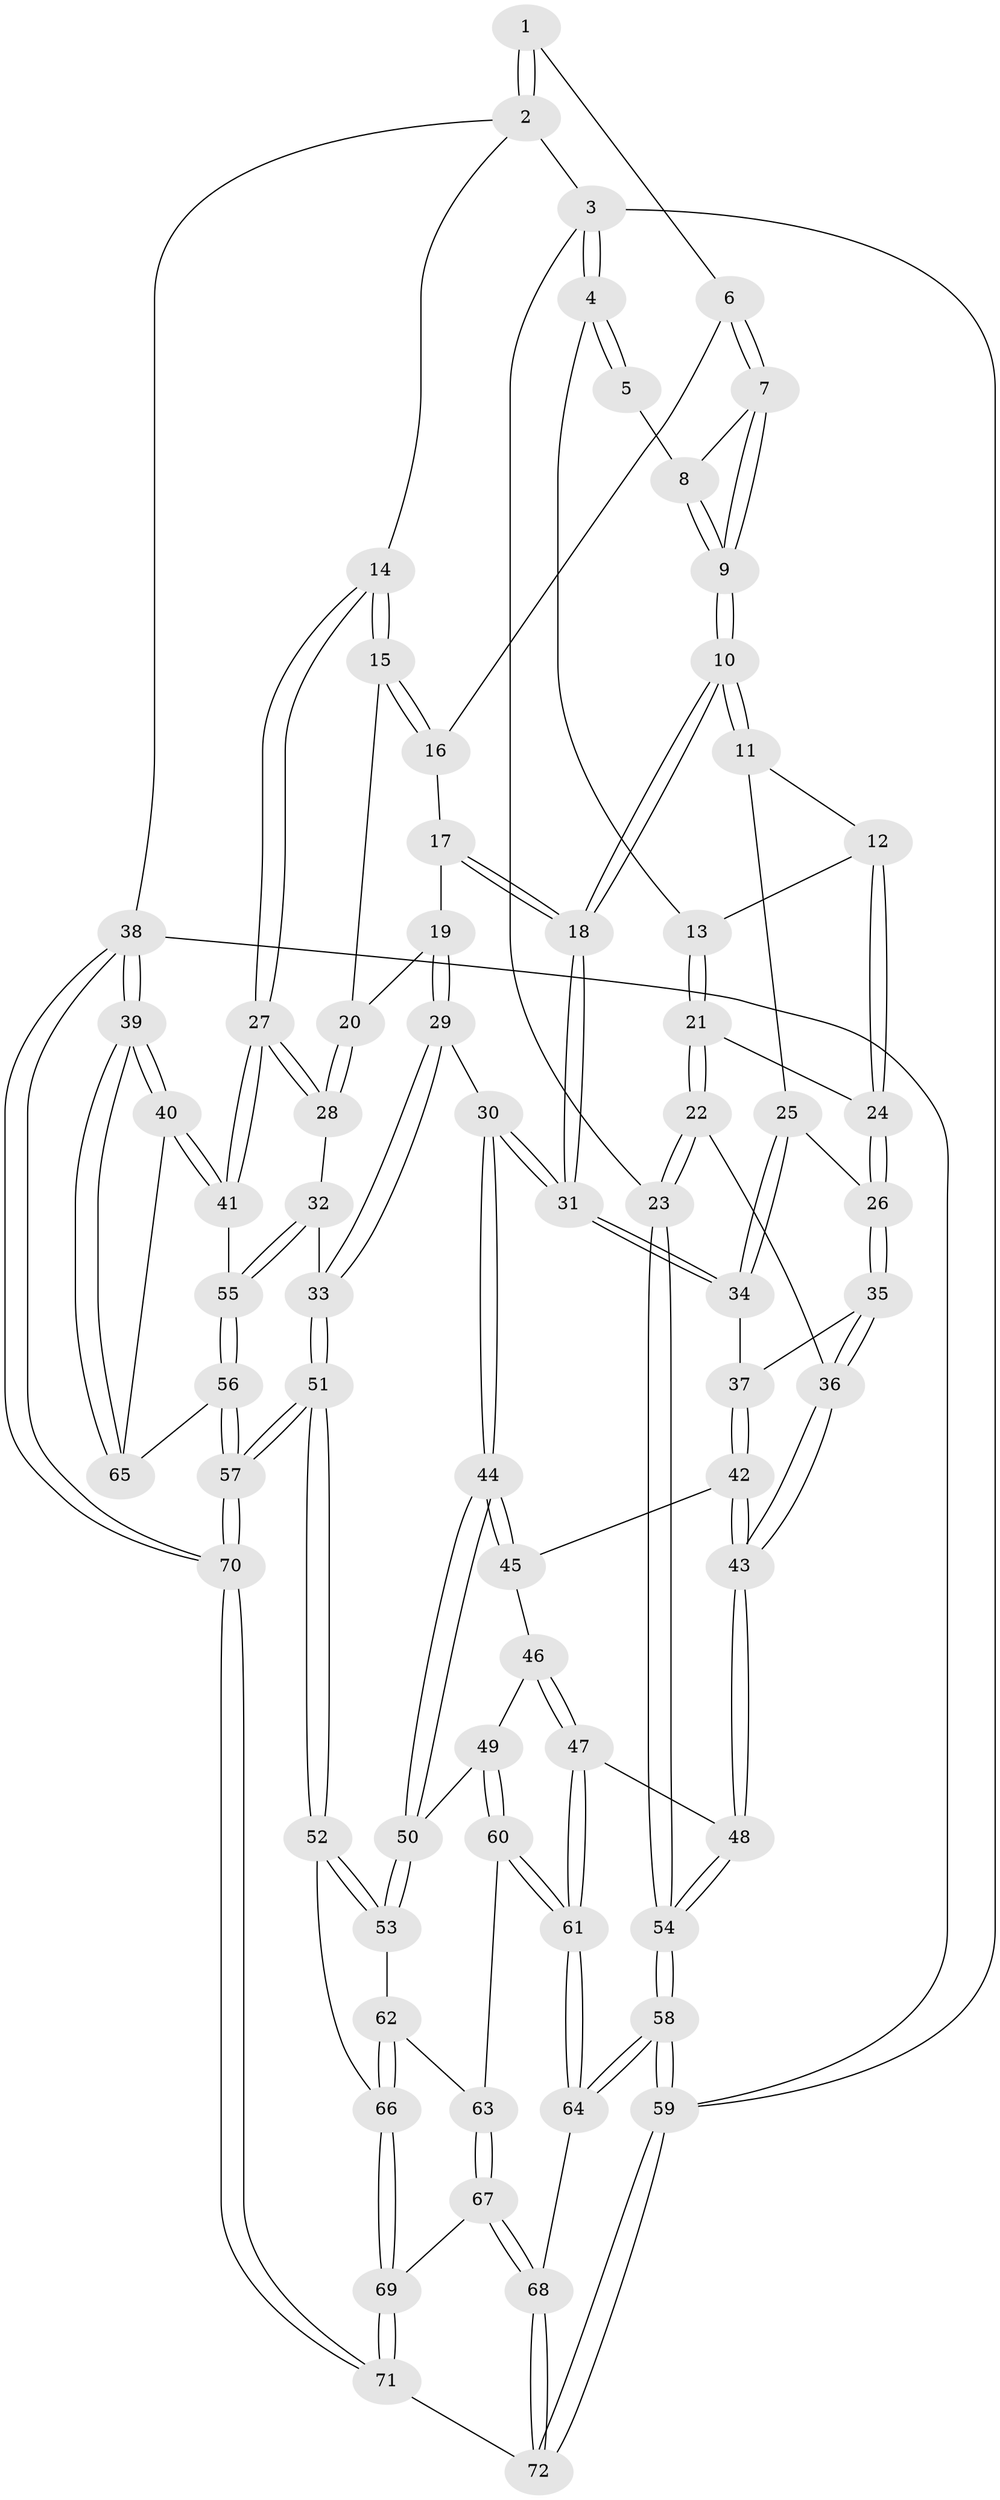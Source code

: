 // Generated by graph-tools (version 1.1) at 2025/11/02/27/25 16:11:59]
// undirected, 72 vertices, 177 edges
graph export_dot {
graph [start="1"]
  node [color=gray90,style=filled];
  1 [pos="+0.5714368216898928+0"];
  2 [pos="+1+0"];
  3 [pos="+0+0"];
  4 [pos="+0.11970424440306414+0"];
  5 [pos="+0.25262704372607114+0"];
  6 [pos="+0.5619038254269796+0.09916716011478399"];
  7 [pos="+0.5163007012434033+0.13242182194445729"];
  8 [pos="+0.35981285921817235+0"];
  9 [pos="+0.44398108660361363+0.23482599734061024"];
  10 [pos="+0.43703145648072017+0.24689748700410463"];
  11 [pos="+0.3462399542708715+0.23150200166674773"];
  12 [pos="+0.30420373221601305+0.20113594809909924"];
  13 [pos="+0.20303528885033512+0.10641865922745126"];
  14 [pos="+1+0"];
  15 [pos="+0.87367601943122+0.0827509117157633"];
  16 [pos="+0.6030715565394016+0.11006608142412169"];
  17 [pos="+0.64776590504107+0.20961509412145146"];
  18 [pos="+0.49513900093213525+0.33944965857257403"];
  19 [pos="+0.7792355148228335+0.2773533454244312"];
  20 [pos="+0.7846946255226082+0.2734894189603797"];
  21 [pos="+0.04128611173427813+0.3166527962131444"];
  22 [pos="+0+0.34057284263129695"];
  23 [pos="+0+0.34137579660683576"];
  24 [pos="+0.12772588523764444+0.3691092765138248"];
  25 [pos="+0.27058214747270243+0.3510562554625075"];
  26 [pos="+0.13180509114024458+0.37271836125583363"];
  27 [pos="+1+0.4780247983961432"];
  28 [pos="+1+0.4649521489826568"];
  29 [pos="+0.6532237644284354+0.42932851247901077"];
  30 [pos="+0.5493712920609882+0.42456798585568184"];
  31 [pos="+0.5162806007990991+0.3866594303399261"];
  32 [pos="+0.8214924747374177+0.5220670646042368"];
  33 [pos="+0.7230735214912063+0.502465109410605"];
  34 [pos="+0.289531675717938+0.45569396090380454"];
  35 [pos="+0.15302875440504+0.4278498494103926"];
  36 [pos="+0.11835977779253408+0.5413152904661354"];
  37 [pos="+0.27691314659413274+0.4753450912717751"];
  38 [pos="+1+1"];
  39 [pos="+1+1"];
  40 [pos="+1+0.5632733414609884"];
  41 [pos="+1+0.5189861553752984"];
  42 [pos="+0.27788746211581444+0.5165675035767159"];
  43 [pos="+0.12042253715522482+0.5597548173851888"];
  44 [pos="+0.5400874292696994+0.4451064438237614"];
  45 [pos="+0.2880802045666871+0.5334562397568073"];
  46 [pos="+0.2888766578384947+0.535613481157658"];
  47 [pos="+0.22784849394189607+0.6805652251329253"];
  48 [pos="+0.1036879962836459+0.605674697360508"];
  49 [pos="+0.4015868765210227+0.609077336707645"];
  50 [pos="+0.5023300095590529+0.5525827831712622"];
  51 [pos="+0.6832899792381644+0.792420573295078"];
  52 [pos="+0.6259172168282573+0.7680724958500841"];
  53 [pos="+0.5389131100617415+0.6364558278988162"];
  54 [pos="+0+0.7666397813650323"];
  55 [pos="+0.8609698060054681+0.7098378419236538"];
  56 [pos="+0.8202152490866178+0.7930702002321457"];
  57 [pos="+0.6929772413672615+0.8034919531307494"];
  58 [pos="+0+0.9943395498380083"];
  59 [pos="+0+1"];
  60 [pos="+0.36597368598888363+0.6955898689740005"];
  61 [pos="+0.248555319407668+0.7170962820810759"];
  62 [pos="+0.4122430652349854+0.7403797082678235"];
  63 [pos="+0.405116848548022+0.7392567940923195"];
  64 [pos="+0.21751651591221757+0.8083074737786669"];
  65 [pos="+0.873492933875653+0.8264786278260351"];
  66 [pos="+0.5308315029670799+0.7843402618770294"];
  67 [pos="+0.3799132683681645+0.8446530461416694"];
  68 [pos="+0.3017905597568549+0.8867120930892519"];
  69 [pos="+0.4511444208413313+0.8711646923352736"];
  70 [pos="+0.5983563093536411+1"];
  71 [pos="+0.5380780848435046+1"];
  72 [pos="+0.33740635401142244+1"];
  1 -- 2;
  1 -- 2;
  1 -- 6;
  2 -- 3;
  2 -- 14;
  2 -- 38;
  3 -- 4;
  3 -- 4;
  3 -- 23;
  3 -- 59;
  4 -- 5;
  4 -- 5;
  4 -- 13;
  5 -- 8;
  6 -- 7;
  6 -- 7;
  6 -- 16;
  7 -- 8;
  7 -- 9;
  7 -- 9;
  8 -- 9;
  8 -- 9;
  9 -- 10;
  9 -- 10;
  10 -- 11;
  10 -- 11;
  10 -- 18;
  10 -- 18;
  11 -- 12;
  11 -- 25;
  12 -- 13;
  12 -- 24;
  12 -- 24;
  13 -- 21;
  13 -- 21;
  14 -- 15;
  14 -- 15;
  14 -- 27;
  14 -- 27;
  15 -- 16;
  15 -- 16;
  15 -- 20;
  16 -- 17;
  17 -- 18;
  17 -- 18;
  17 -- 19;
  18 -- 31;
  18 -- 31;
  19 -- 20;
  19 -- 29;
  19 -- 29;
  20 -- 28;
  20 -- 28;
  21 -- 22;
  21 -- 22;
  21 -- 24;
  22 -- 23;
  22 -- 23;
  22 -- 36;
  23 -- 54;
  23 -- 54;
  24 -- 26;
  24 -- 26;
  25 -- 26;
  25 -- 34;
  25 -- 34;
  26 -- 35;
  26 -- 35;
  27 -- 28;
  27 -- 28;
  27 -- 41;
  27 -- 41;
  28 -- 32;
  29 -- 30;
  29 -- 33;
  29 -- 33;
  30 -- 31;
  30 -- 31;
  30 -- 44;
  30 -- 44;
  31 -- 34;
  31 -- 34;
  32 -- 33;
  32 -- 55;
  32 -- 55;
  33 -- 51;
  33 -- 51;
  34 -- 37;
  35 -- 36;
  35 -- 36;
  35 -- 37;
  36 -- 43;
  36 -- 43;
  37 -- 42;
  37 -- 42;
  38 -- 39;
  38 -- 39;
  38 -- 70;
  38 -- 70;
  38 -- 59;
  39 -- 40;
  39 -- 40;
  39 -- 65;
  39 -- 65;
  40 -- 41;
  40 -- 41;
  40 -- 65;
  41 -- 55;
  42 -- 43;
  42 -- 43;
  42 -- 45;
  43 -- 48;
  43 -- 48;
  44 -- 45;
  44 -- 45;
  44 -- 50;
  44 -- 50;
  45 -- 46;
  46 -- 47;
  46 -- 47;
  46 -- 49;
  47 -- 48;
  47 -- 61;
  47 -- 61;
  48 -- 54;
  48 -- 54;
  49 -- 50;
  49 -- 60;
  49 -- 60;
  50 -- 53;
  50 -- 53;
  51 -- 52;
  51 -- 52;
  51 -- 57;
  51 -- 57;
  52 -- 53;
  52 -- 53;
  52 -- 66;
  53 -- 62;
  54 -- 58;
  54 -- 58;
  55 -- 56;
  55 -- 56;
  56 -- 57;
  56 -- 57;
  56 -- 65;
  57 -- 70;
  57 -- 70;
  58 -- 59;
  58 -- 59;
  58 -- 64;
  58 -- 64;
  59 -- 72;
  59 -- 72;
  60 -- 61;
  60 -- 61;
  60 -- 63;
  61 -- 64;
  61 -- 64;
  62 -- 63;
  62 -- 66;
  62 -- 66;
  63 -- 67;
  63 -- 67;
  64 -- 68;
  66 -- 69;
  66 -- 69;
  67 -- 68;
  67 -- 68;
  67 -- 69;
  68 -- 72;
  68 -- 72;
  69 -- 71;
  69 -- 71;
  70 -- 71;
  70 -- 71;
  71 -- 72;
}
